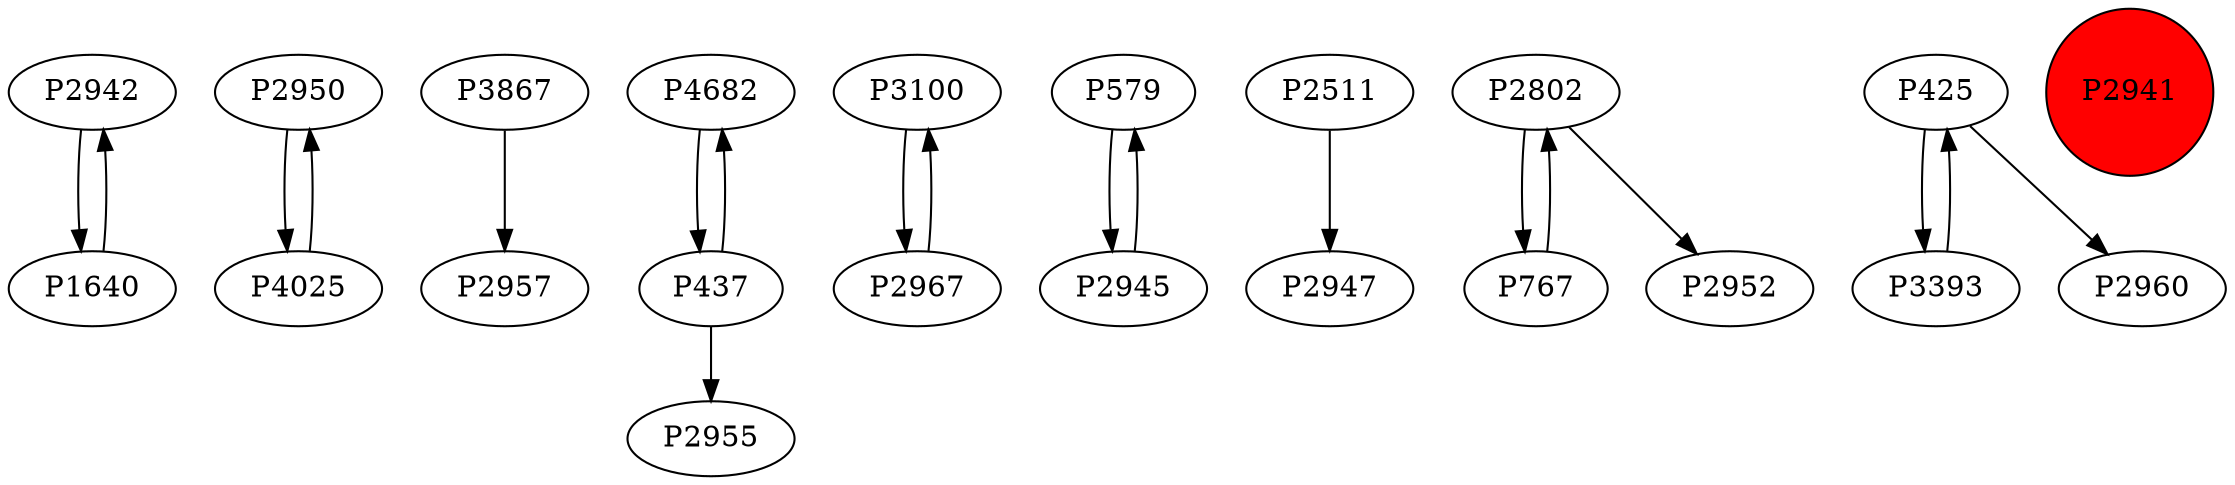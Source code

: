 digraph {
	P2942 -> P1640
	P2950 -> P4025
	P3867 -> P2957
	P4682 -> P437
	P3100 -> P2967
	P4025 -> P2950
	P579 -> P2945
	P2511 -> P2947
	P2967 -> P3100
	P2945 -> P579
	P437 -> P4682
	P437 -> P2955
	P2802 -> P767
	P1640 -> P2942
	P2802 -> P2952
	P767 -> P2802
	P425 -> P3393
	P425 -> P2960
	P3393 -> P425
	P2941 [shape=circle]
	P2941 [style=filled]
	P2941 [fillcolor=red]
}